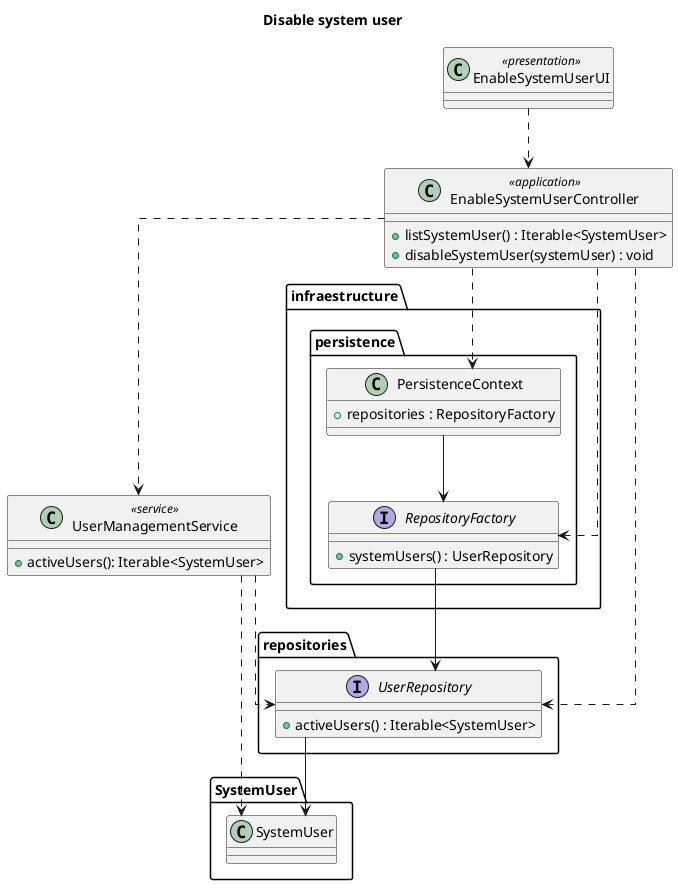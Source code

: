 @startuml
'https://plantuml.com/class-diagram
title Disable system user
top to bottom direction
skinparam linetype ortho



package repositories {
    interface UserRepository{
        + activeUsers() : Iterable<SystemUser>
    }
}

package infraestructure.persistence {
    class PersistenceContext {
    + repositories : RepositoryFactory
    }

    interface RepositoryFactory {
        + systemUsers() : UserRepository
    }
}

class EnableSystemUserUI <<presentation>>

class EnableSystemUserController <<application>> {
    + listSystemUser() : Iterable<SystemUser>
    + disableSystemUser(systemUser) : void
}
class UserManagementService <<service>> {
    + activeUsers(): Iterable<SystemUser>
}

EnableSystemUserUI ..> EnableSystemUserController
EnableSystemUserController ..> PersistenceContext
EnableSystemUserController ..> RepositoryFactory
EnableSystemUserController ..> UserRepository
EnableSystemUserController ..> UserManagementService
UserManagementService ..> UserRepository
UserManagementService ..> SystemUser.SystemUser
PersistenceContext --> RepositoryFactory
RepositoryFactory --> UserRepository
UserRepository --> SystemUser.SystemUser


@enduml